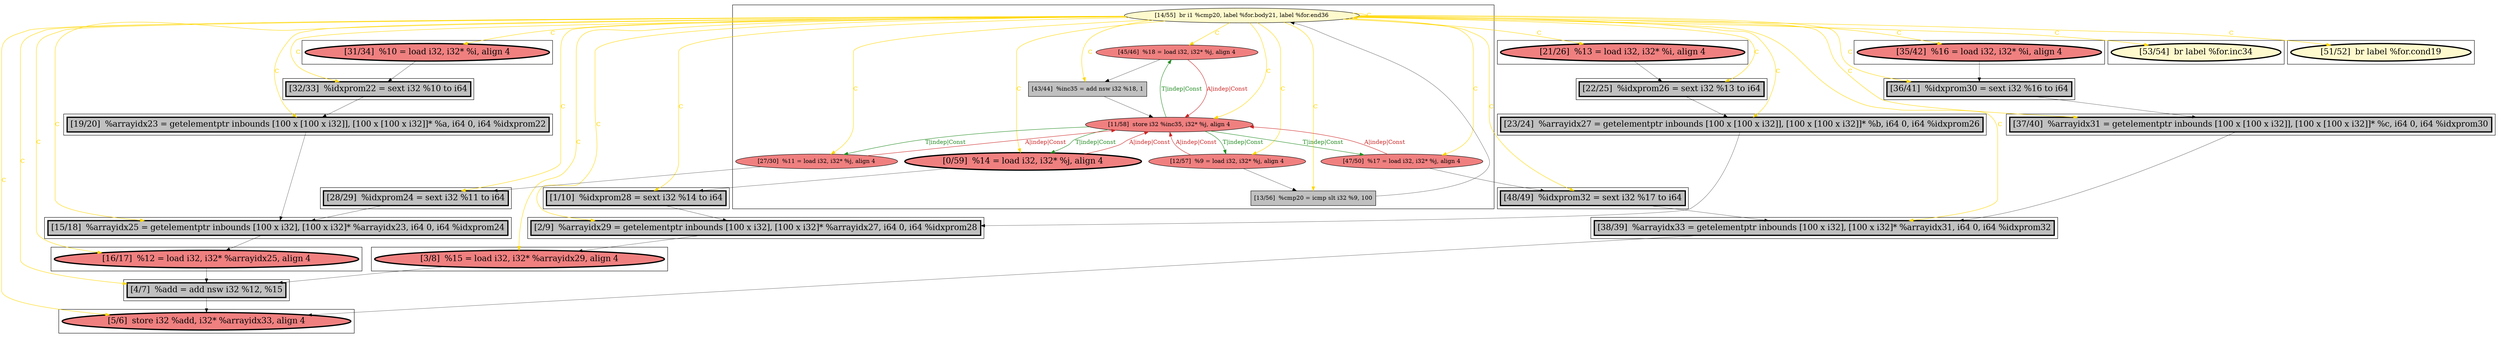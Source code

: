 
digraph G {



node1039->node1038 [style=solid,color=gold,label="C",penwidth=1.0,fontcolor=gold ]
node1034->node1033 [style=solid,color=forestgreen,label="T|indep|Const",penwidth=1.0,fontcolor=forestgreen ]
node1039->node1039 [style=solid,color=gold,label="C",penwidth=1.0,fontcolor=gold ]
node1038->node1034 [style=solid,color=firebrick3,label="A|indep|Const",penwidth=1.0,fontcolor=firebrick3 ]
node1034->node1036 [style=solid,color=forestgreen,label="T|indep|Const",penwidth=1.0,fontcolor=forestgreen ]
node1030->node1048 [style=solid,color=black,label="",penwidth=0.5,fontcolor=black ]
node1039->node1044 [style=solid,color=gold,label="C",penwidth=1.0,fontcolor=gold ]
node1033->node1025 [style=solid,color=black,label="",penwidth=0.5,fontcolor=black ]
node1024->node1021 [style=solid,color=black,label="",penwidth=0.5,fontcolor=black ]
node1039->node1047 [style=solid,color=gold,label="C",penwidth=1.0,fontcolor=gold ]
node1025->node1046 [style=solid,color=black,label="",penwidth=0.5,fontcolor=black ]
node1038->node1032 [style=solid,color=black,label="",penwidth=0.5,fontcolor=black ]
node1042->node1040 [style=solid,color=black,label="",penwidth=0.5,fontcolor=black ]
node1044->node1030 [style=solid,color=black,label="",penwidth=0.5,fontcolor=black ]
node1023->node1028 [style=solid,color=black,label="",penwidth=0.5,fontcolor=black ]
node1047->node1026 [style=solid,color=black,label="",penwidth=0.5,fontcolor=black ]
node1039->node1036 [style=solid,color=gold,label="C",penwidth=1.0,fontcolor=gold ]
node1021->node1020 [style=solid,color=black,label="",penwidth=0.5,fontcolor=black ]
node1033->node1034 [style=solid,color=firebrick3,label="A|indep|Const",penwidth=1.0,fontcolor=firebrick3 ]
node1037->node1034 [style=solid,color=firebrick3,label="A|indep|Const",penwidth=1.0,fontcolor=firebrick3 ]
node1036->node1035 [style=solid,color=black,label="",penwidth=0.5,fontcolor=black ]
node1039->node1024 [style=solid,color=gold,label="C",penwidth=1.0,fontcolor=gold ]
node1037->node1023 [style=solid,color=black,label="",penwidth=0.5,fontcolor=black ]
node1039->node1028 [style=solid,color=gold,label="C",penwidth=1.0,fontcolor=gold ]
node1039->node1030 [style=solid,color=gold,label="C",penwidth=1.0,fontcolor=gold ]
node1039->node1043 [style=solid,color=gold,label="C",penwidth=1.0,fontcolor=gold ]
node1039->node1029 [style=solid,color=gold,label="C",penwidth=1.0,fontcolor=gold ]
node1045->node1046 [style=solid,color=black,label="",penwidth=0.5,fontcolor=black ]
node1034->node1038 [style=solid,color=forestgreen,label="T|indep|Const",penwidth=1.0,fontcolor=forestgreen ]
node1039->node1041 [style=solid,color=gold,label="C",penwidth=1.0,fontcolor=gold ]
node1039->node1025 [style=solid,color=gold,label="C",penwidth=1.0,fontcolor=gold ]
node1046->node1020 [style=solid,color=black,label="",penwidth=0.5,fontcolor=black ]
node1034->node1037 [style=solid,color=forestgreen,label="T|indep|Const",penwidth=1.0,fontcolor=forestgreen ]
node1039->node1040 [style=solid,color=gold,label="C",penwidth=1.0,fontcolor=gold ]
node1043->node1047 [style=solid,color=black,label="",penwidth=0.5,fontcolor=black ]
node1039->node1037 [style=solid,color=gold,label="C",penwidth=1.0,fontcolor=gold ]
node1039->node1022 [style=solid,color=gold,label="C",penwidth=1.0,fontcolor=gold ]
node1028->node1022 [style=solid,color=black,label="",penwidth=0.5,fontcolor=black ]
node1035->node1039 [style=solid,color=black,label="",penwidth=0.5,fontcolor=black ]
node1036->node1034 [style=solid,color=firebrick3,label="A|indep|Const",penwidth=1.0,fontcolor=firebrick3 ]
node1039->node1046 [style=solid,color=gold,label="C",penwidth=1.0,fontcolor=gold ]
node1039->node1042 [style=solid,color=gold,label="C",penwidth=1.0,fontcolor=gold ]
node1039->node1048 [style=solid,color=gold,label="C",penwidth=1.0,fontcolor=gold ]
node1039->node1049 [style=solid,color=gold,label="C",penwidth=1.0,fontcolor=gold ]
node1039->node1020 [style=solid,color=gold,label="C",penwidth=1.0,fontcolor=gold ]
node1039->node1021 [style=solid,color=gold,label="C",penwidth=1.0,fontcolor=gold ]
node1039->node1023 [style=solid,color=gold,label="C",penwidth=1.0,fontcolor=gold ]
node1039->node1026 [style=solid,color=gold,label="C",penwidth=1.0,fontcolor=gold ]
node1039->node1027 [style=solid,color=gold,label="C",penwidth=1.0,fontcolor=gold ]
node1031->node1029 [style=solid,color=black,label="",penwidth=0.5,fontcolor=black ]
node1039->node1035 [style=solid,color=gold,label="C",penwidth=1.0,fontcolor=gold ]
node1032->node1034 [style=solid,color=black,label="",penwidth=0.5,fontcolor=black ]
node1039->node1031 [style=solid,color=gold,label="C",penwidth=1.0,fontcolor=gold ]
node1039->node1032 [style=solid,color=gold,label="C",penwidth=1.0,fontcolor=gold ]
node1029->node1049 [style=solid,color=black,label="",penwidth=0.5,fontcolor=black ]
node1048->node1028 [style=solid,color=black,label="",penwidth=0.5,fontcolor=black ]
node1022->node1021 [style=solid,color=black,label="",penwidth=0.5,fontcolor=black ]
node1039->node1034 [style=solid,color=gold,label="C",penwidth=1.0,fontcolor=gold ]
node1039->node1033 [style=solid,color=gold,label="C",penwidth=1.0,fontcolor=gold ]
node1049->node1024 [style=solid,color=black,label="",penwidth=0.5,fontcolor=black ]
node1026->node1049 [style=solid,color=black,label="",penwidth=0.5,fontcolor=black ]
node1031->node1034 [style=solid,color=firebrick3,label="A|indep|Const",penwidth=1.0,fontcolor=firebrick3 ]
node1034->node1031 [style=solid,color=forestgreen,label="T|indep|Const",penwidth=1.0,fontcolor=forestgreen ]
node1039->node1045 [style=solid,color=gold,label="C",penwidth=1.0,fontcolor=gold ]
node1040->node1045 [style=solid,color=black,label="",penwidth=0.5,fontcolor=black ]


subgraph cluster20 {


node1048 [penwidth=3.0,fontsize=20,fillcolor=grey,label="[23/24]  %arrayidx27 = getelementptr inbounds [100 x [100 x i32]], [100 x [100 x i32]]* %b, i64 0, i64 %idxprom26",shape=rectangle,style=filled ]



}

subgraph cluster18 {


node1046 [penwidth=3.0,fontsize=20,fillcolor=grey,label="[38/39]  %arrayidx33 = getelementptr inbounds [100 x i32], [100 x i32]* %arrayidx31, i64 0, i64 %idxprom32",shape=rectangle,style=filled ]



}

subgraph cluster16 {


node1044 [penwidth=3.0,fontsize=20,fillcolor=lightcoral,label="[21/26]  %13 = load i32, i32* %i, align 4",shape=ellipse,style=filled ]



}

subgraph cluster17 {


node1045 [penwidth=3.0,fontsize=20,fillcolor=grey,label="[37/40]  %arrayidx31 = getelementptr inbounds [100 x [100 x i32]], [100 x [100 x i32]]* %c, i64 0, i64 %idxprom30",shape=rectangle,style=filled ]



}

subgraph cluster4 {


node1024 [penwidth=3.0,fontsize=20,fillcolor=lightcoral,label="[16/17]  %12 = load i32, i32* %arrayidx25, align 4",shape=ellipse,style=filled ]



}

subgraph cluster3 {


node1023 [penwidth=3.0,fontsize=20,fillcolor=grey,label="[1/10]  %idxprom28 = sext i32 %14 to i64",shape=rectangle,style=filled ]



}

subgraph cluster2 {


node1022 [penwidth=3.0,fontsize=20,fillcolor=lightcoral,label="[3/8]  %15 = load i32, i32* %arrayidx29, align 4",shape=ellipse,style=filled ]



}

subgraph cluster1 {


node1021 [penwidth=3.0,fontsize=20,fillcolor=grey,label="[4/7]  %add = add nsw i32 %12, %15",shape=rectangle,style=filled ]



}

subgraph cluster12 {


node1040 [penwidth=3.0,fontsize=20,fillcolor=grey,label="[36/41]  %idxprom30 = sext i32 %16 to i64",shape=rectangle,style=filled ]



}

subgraph cluster5 {


node1025 [penwidth=3.0,fontsize=20,fillcolor=grey,label="[48/49]  %idxprom32 = sext i32 %17 to i64",shape=rectangle,style=filled ]



}

subgraph cluster0 {


node1020 [penwidth=3.0,fontsize=20,fillcolor=lightcoral,label="[5/6]  store i32 %add, i32* %arrayidx33, align 4",shape=ellipse,style=filled ]



}

subgraph cluster6 {


node1026 [penwidth=3.0,fontsize=20,fillcolor=grey,label="[19/20]  %arrayidx23 = getelementptr inbounds [100 x [100 x i32]], [100 x [100 x i32]]* %a, i64 0, i64 %idxprom22",shape=rectangle,style=filled ]



}

subgraph cluster14 {


node1042 [penwidth=3.0,fontsize=20,fillcolor=lightcoral,label="[35/42]  %16 = load i32, i32* %i, align 4",shape=ellipse,style=filled ]



}

subgraph cluster7 {


node1027 [penwidth=3.0,fontsize=20,fillcolor=lemonchiffon,label="[51/52]  br label %for.cond19",shape=ellipse,style=filled ]



}

subgraph cluster8 {


node1028 [penwidth=3.0,fontsize=20,fillcolor=grey,label="[2/9]  %arrayidx29 = getelementptr inbounds [100 x i32], [100 x i32]* %arrayidx27, i64 0, i64 %idxprom28",shape=rectangle,style=filled ]



}

subgraph cluster21 {


node1049 [penwidth=3.0,fontsize=20,fillcolor=grey,label="[15/18]  %arrayidx25 = getelementptr inbounds [100 x i32], [100 x i32]* %arrayidx23, i64 0, i64 %idxprom24",shape=rectangle,style=filled ]



}

subgraph cluster9 {


node1029 [penwidth=3.0,fontsize=20,fillcolor=grey,label="[28/29]  %idxprom24 = sext i32 %11 to i64",shape=rectangle,style=filled ]



}

subgraph cluster19 {


node1047 [penwidth=3.0,fontsize=20,fillcolor=grey,label="[32/33]  %idxprom22 = sext i32 %10 to i64",shape=rectangle,style=filled ]



}

subgraph cluster10 {


node1030 [penwidth=3.0,fontsize=20,fillcolor=grey,label="[22/25]  %idxprom26 = sext i32 %13 to i64",shape=rectangle,style=filled ]



}

subgraph cluster11 {


node1038 [fillcolor=lightcoral,label="[45/46]  %18 = load i32, i32* %j, align 4",shape=ellipse,style=filled ]
node1037 [penwidth=3.0,fontsize=20,fillcolor=lightcoral,label="[0/59]  %14 = load i32, i32* %j, align 4",shape=ellipse,style=filled ]
node1032 [fillcolor=grey,label="[43/44]  %inc35 = add nsw i32 %18, 1",shape=rectangle,style=filled ]
node1039 [fillcolor=lemonchiffon,label="[14/55]  br i1 %cmp20, label %for.body21, label %for.end36",shape=ellipse,style=filled ]
node1031 [fillcolor=lightcoral,label="[27/30]  %11 = load i32, i32* %j, align 4",shape=ellipse,style=filled ]
node1034 [fillcolor=lightcoral,label="[11/58]  store i32 %inc35, i32* %j, align 4",shape=ellipse,style=filled ]
node1033 [fillcolor=lightcoral,label="[47/50]  %17 = load i32, i32* %j, align 4",shape=ellipse,style=filled ]
node1035 [fillcolor=grey,label="[13/56]  %cmp20 = icmp slt i32 %9, 100",shape=rectangle,style=filled ]
node1036 [fillcolor=lightcoral,label="[12/57]  %9 = load i32, i32* %j, align 4",shape=ellipse,style=filled ]



}

subgraph cluster13 {


node1041 [penwidth=3.0,fontsize=20,fillcolor=lemonchiffon,label="[53/54]  br label %for.inc34",shape=ellipse,style=filled ]



}

subgraph cluster15 {


node1043 [penwidth=3.0,fontsize=20,fillcolor=lightcoral,label="[31/34]  %10 = load i32, i32* %i, align 4",shape=ellipse,style=filled ]



}

}

